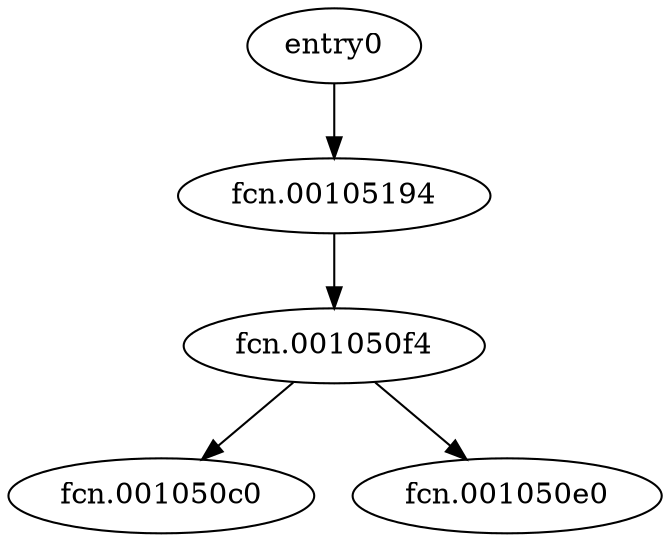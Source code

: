 digraph code {
  "0x00104588" [label="entry0"];
  "0x00104588" -> "0x00105194";
  "0x00105194" [label="fcn.00105194"];
  "0x00105194" [label="fcn.00105194"];
  "0x00105194" -> "0x001050f4";
  "0x001050f4" [label="fcn.001050f4"];
  "0x001050f4" [label="fcn.001050f4"];
  "0x001050f4" -> "0x001050c0";
  "0x001050c0" [label="fcn.001050c0"];
  "0x001050f4" -> "0x001050e0";
  "0x001050e0" [label="fcn.001050e0"];
}
